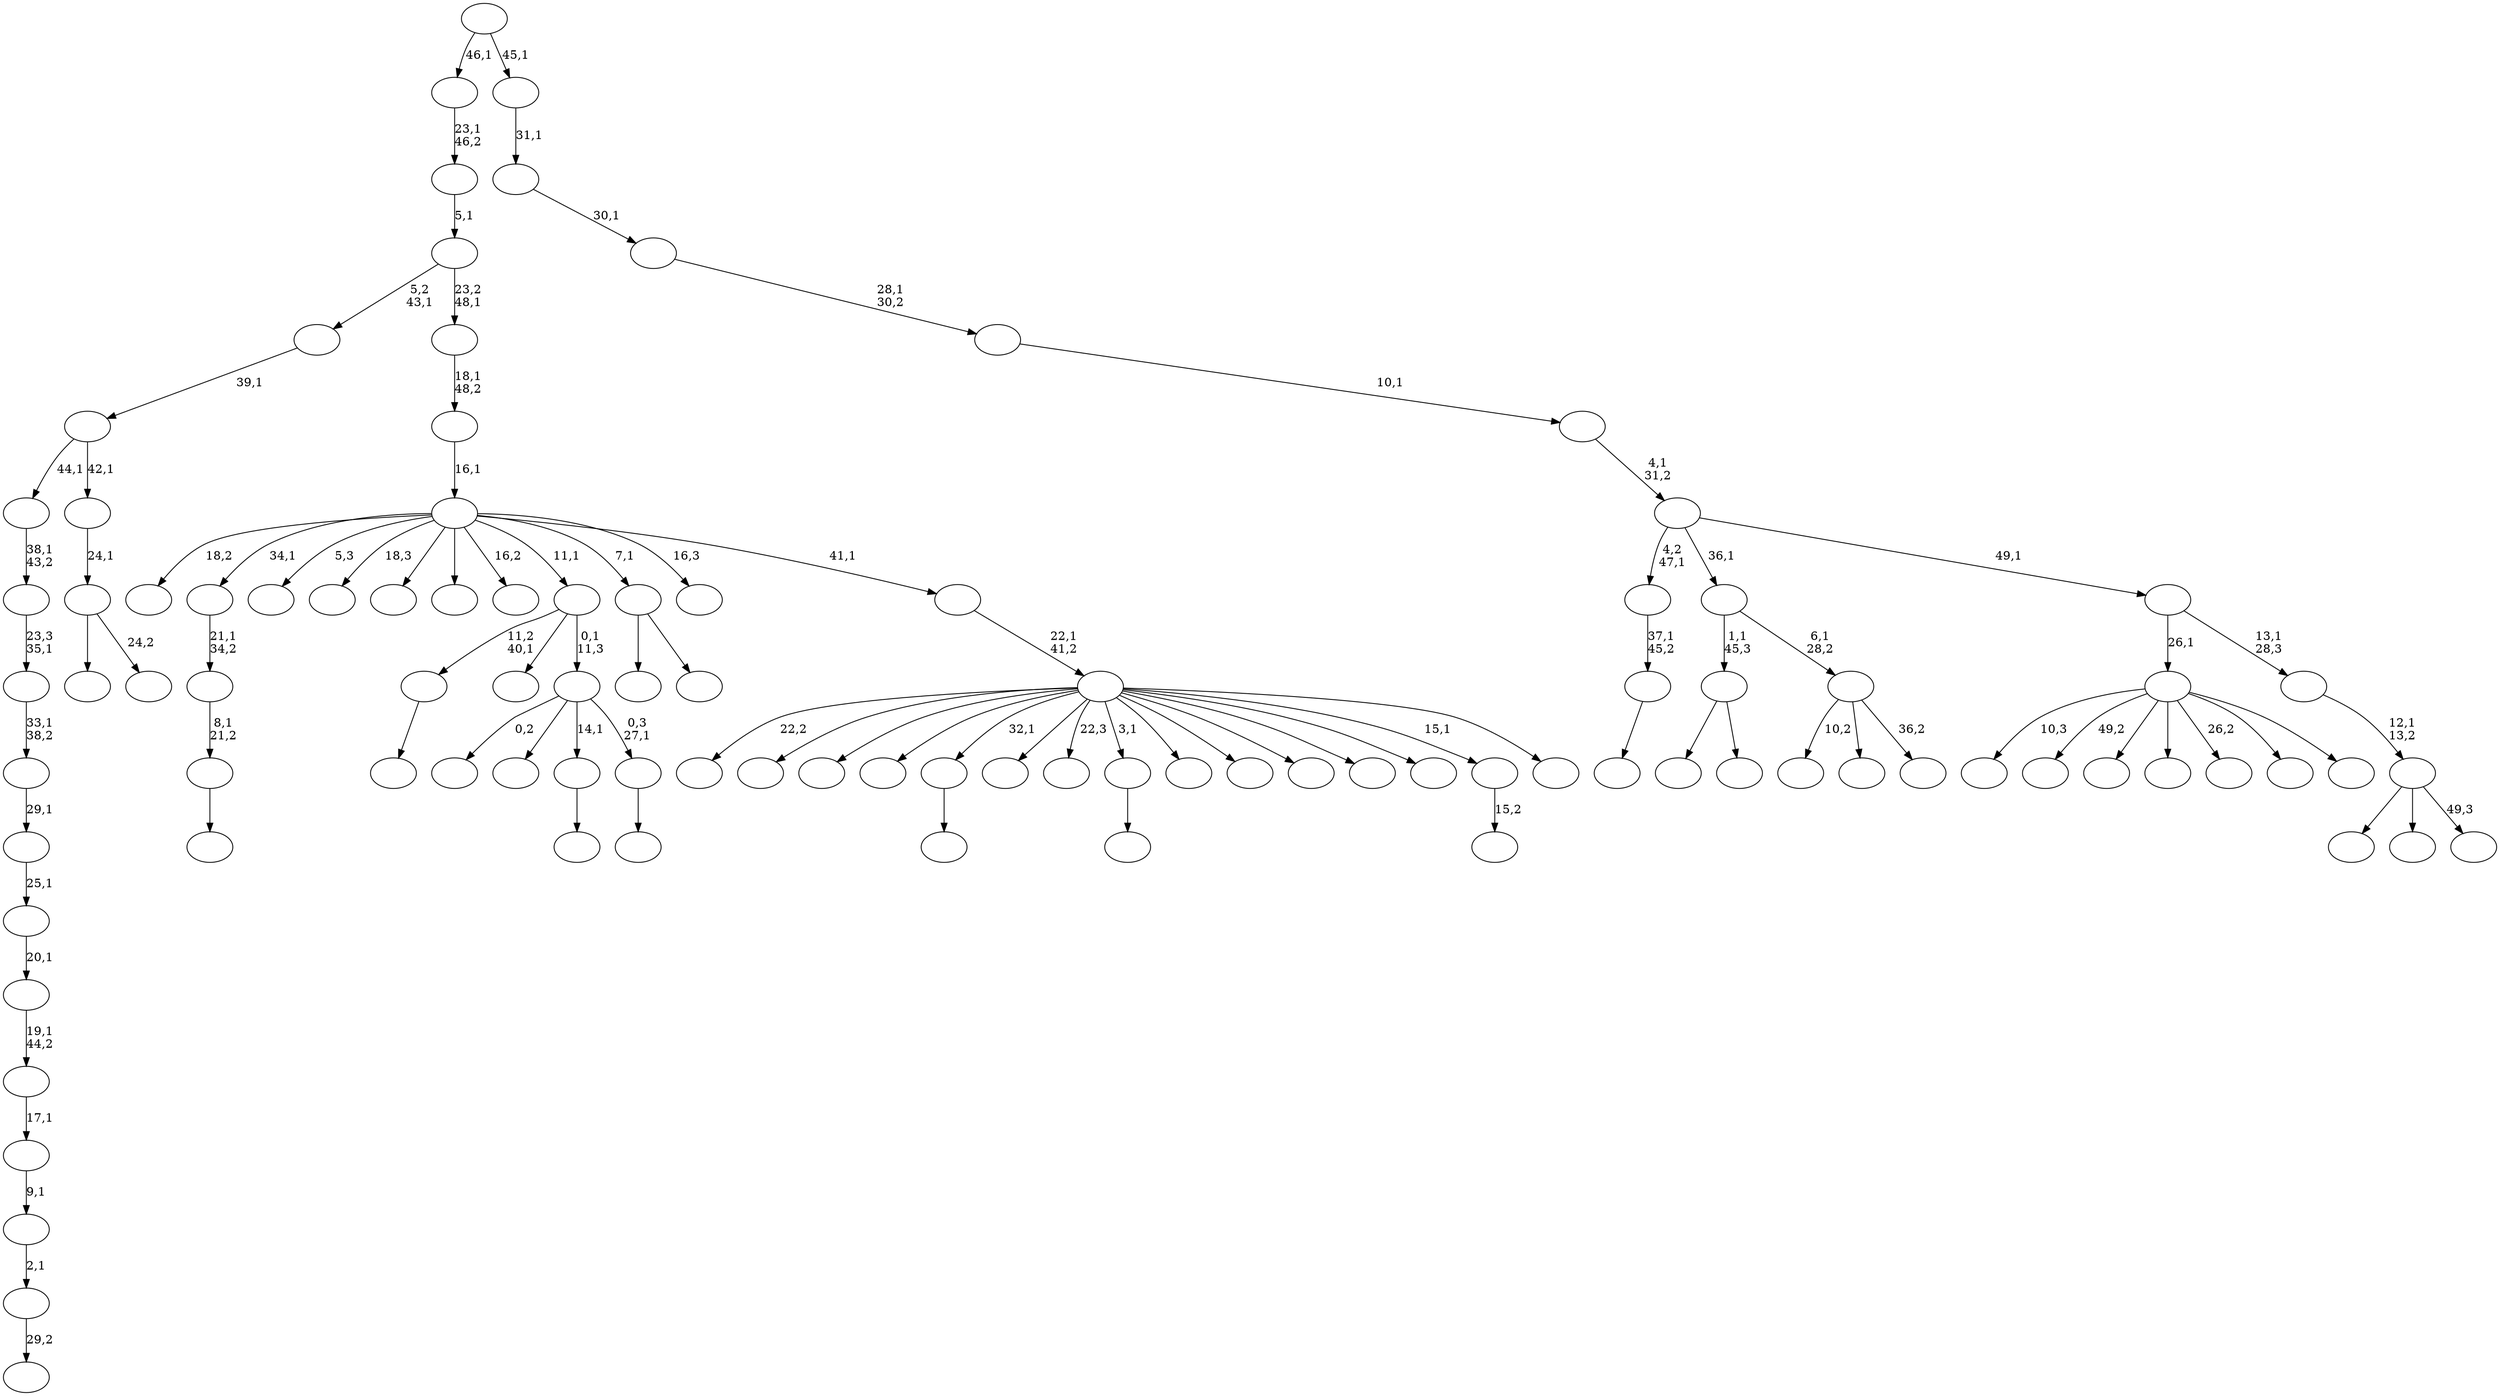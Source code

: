 digraph T {
	100 [label=""]
	99 [label=""]
	98 [label=""]
	97 [label=""]
	96 [label=""]
	95 [label=""]
	94 [label=""]
	93 [label=""]
	92 [label=""]
	91 [label=""]
	90 [label=""]
	89 [label=""]
	88 [label=""]
	87 [label=""]
	86 [label=""]
	85 [label=""]
	84 [label=""]
	83 [label=""]
	82 [label=""]
	81 [label=""]
	80 [label=""]
	79 [label=""]
	78 [label=""]
	77 [label=""]
	76 [label=""]
	75 [label=""]
	74 [label=""]
	73 [label=""]
	72 [label=""]
	71 [label=""]
	70 [label=""]
	69 [label=""]
	68 [label=""]
	67 [label=""]
	66 [label=""]
	65 [label=""]
	64 [label=""]
	63 [label=""]
	62 [label=""]
	61 [label=""]
	60 [label=""]
	59 [label=""]
	58 [label=""]
	57 [label=""]
	56 [label=""]
	55 [label=""]
	54 [label=""]
	53 [label=""]
	52 [label=""]
	51 [label=""]
	50 [label=""]
	49 [label=""]
	48 [label=""]
	47 [label=""]
	46 [label=""]
	45 [label=""]
	44 [label=""]
	43 [label=""]
	42 [label=""]
	41 [label=""]
	40 [label=""]
	39 [label=""]
	38 [label=""]
	37 [label=""]
	36 [label=""]
	35 [label=""]
	34 [label=""]
	33 [label=""]
	32 [label=""]
	31 [label=""]
	30 [label=""]
	29 [label=""]
	28 [label=""]
	27 [label=""]
	26 [label=""]
	25 [label=""]
	24 [label=""]
	23 [label=""]
	22 [label=""]
	21 [label=""]
	20 [label=""]
	19 [label=""]
	18 [label=""]
	17 [label=""]
	16 [label=""]
	15 [label=""]
	14 [label=""]
	13 [label=""]
	12 [label=""]
	11 [label=""]
	10 [label=""]
	9 [label=""]
	8 [label=""]
	7 [label=""]
	6 [label=""]
	5 [label=""]
	4 [label=""]
	3 [label=""]
	2 [label=""]
	1 [label=""]
	0 [label=""]
	98 -> 99 [label=""]
	97 -> 98 [label="8,1\n21,2"]
	96 -> 97 [label="21,1\n34,2"]
	91 -> 92 [label="29,2"]
	90 -> 91 [label="2,1"]
	89 -> 90 [label="9,1"]
	88 -> 89 [label="17,1"]
	87 -> 88 [label="19,1\n44,2"]
	86 -> 87 [label="20,1"]
	85 -> 86 [label="25,1"]
	84 -> 85 [label="29,1"]
	83 -> 84 [label="33,1\n38,2"]
	82 -> 83 [label="23,3\n35,1"]
	81 -> 82 [label="38,1\n43,2"]
	72 -> 73 [label=""]
	64 -> 65 [label=""]
	61 -> 78 [label=""]
	61 -> 62 [label=""]
	59 -> 60 [label=""]
	54 -> 55 [label=""]
	52 -> 53 [label=""]
	51 -> 52 [label="37,1\n45,2"]
	44 -> 45 [label=""]
	43 -> 69 [label="0,2"]
	43 -> 68 [label=""]
	43 -> 54 [label="14,1"]
	43 -> 44 [label="0,3\n27,1"]
	42 -> 64 [label="11,2\n40,1"]
	42 -> 47 [label=""]
	42 -> 43 [label="0,1\n11,3"]
	39 -> 94 [label="10,2"]
	39 -> 80 [label=""]
	39 -> 40 [label="36,2"]
	38 -> 61 [label="1,1\n45,3"]
	38 -> 39 [label="6,1\n28,2"]
	36 -> 50 [label=""]
	36 -> 37 [label="24,2"]
	35 -> 36 [label="24,1"]
	34 -> 81 [label="44,1"]
	34 -> 35 [label="42,1"]
	33 -> 34 [label="39,1"]
	31 -> 48 [label=""]
	31 -> 32 [label=""]
	22 -> 23 [label="15,2"]
	20 -> 93 [label="10,3"]
	20 -> 57 [label="49,2"]
	20 -> 56 [label=""]
	20 -> 30 [label=""]
	20 -> 29 [label="26,2"]
	20 -> 24 [label=""]
	20 -> 21 [label=""]
	18 -> 95 [label="22,2"]
	18 -> 76 [label=""]
	18 -> 75 [label=""]
	18 -> 74 [label=""]
	18 -> 72 [label="32,1"]
	18 -> 70 [label=""]
	18 -> 66 [label="22,3"]
	18 -> 59 [label="3,1"]
	18 -> 58 [label=""]
	18 -> 46 [label=""]
	18 -> 41 [label=""]
	18 -> 28 [label=""]
	18 -> 27 [label=""]
	18 -> 22 [label="15,1"]
	18 -> 19 [label=""]
	17 -> 18 [label="22,1\n41,2"]
	16 -> 100 [label="18,2"]
	16 -> 96 [label="34,1"]
	16 -> 77 [label="5,3"]
	16 -> 71 [label="18,3"]
	16 -> 67 [label=""]
	16 -> 63 [label=""]
	16 -> 49 [label="16,2"]
	16 -> 42 [label="11,1"]
	16 -> 31 [label="7,1"]
	16 -> 25 [label="16,3"]
	16 -> 17 [label="41,1"]
	15 -> 16 [label="16,1"]
	14 -> 15 [label="18,1\n48,2"]
	13 -> 33 [label="5,2\n43,1"]
	13 -> 14 [label="23,2\n48,1"]
	12 -> 13 [label="5,1"]
	11 -> 12 [label="23,1\n46,2"]
	9 -> 79 [label=""]
	9 -> 26 [label=""]
	9 -> 10 [label="49,3"]
	8 -> 9 [label="12,1\n13,2"]
	7 -> 20 [label="26,1"]
	7 -> 8 [label="13,1\n28,3"]
	6 -> 51 [label="4,2\n47,1"]
	6 -> 38 [label="36,1"]
	6 -> 7 [label="49,1"]
	5 -> 6 [label="4,1\n31,2"]
	4 -> 5 [label="10,1"]
	3 -> 4 [label="28,1\n30,2"]
	2 -> 3 [label="30,1"]
	1 -> 2 [label="31,1"]
	0 -> 11 [label="46,1"]
	0 -> 1 [label="45,1"]
}
